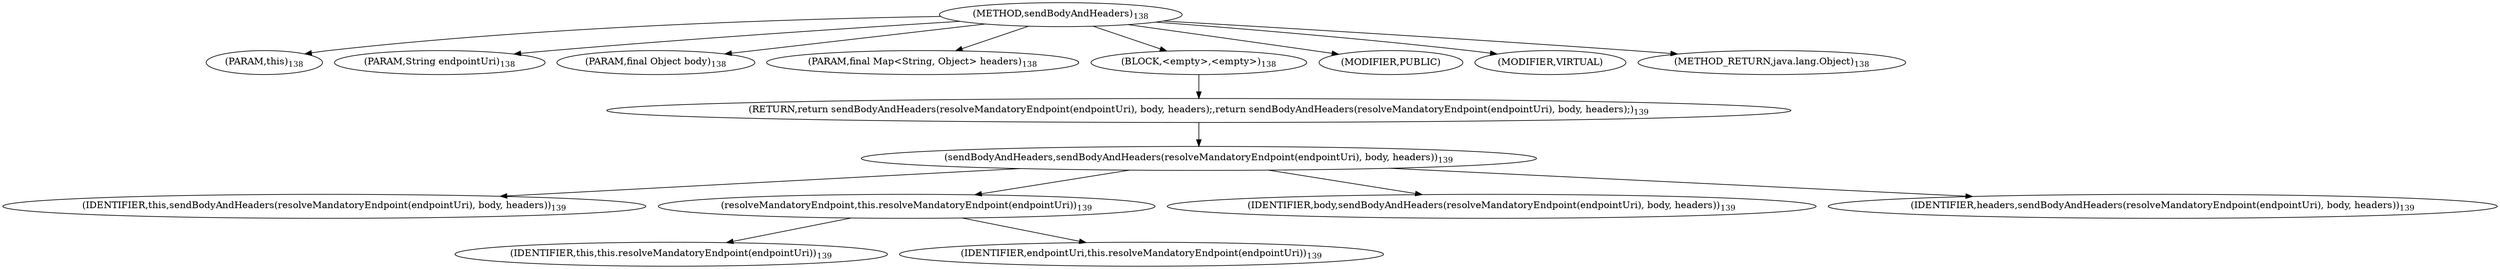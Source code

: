 digraph "sendBodyAndHeaders" {  
"483" [label = <(METHOD,sendBodyAndHeaders)<SUB>138</SUB>> ]
"50" [label = <(PARAM,this)<SUB>138</SUB>> ]
"484" [label = <(PARAM,String endpointUri)<SUB>138</SUB>> ]
"485" [label = <(PARAM,final Object body)<SUB>138</SUB>> ]
"486" [label = <(PARAM,final Map&lt;String, Object&gt; headers)<SUB>138</SUB>> ]
"487" [label = <(BLOCK,&lt;empty&gt;,&lt;empty&gt;)<SUB>138</SUB>> ]
"488" [label = <(RETURN,return sendBodyAndHeaders(resolveMandatoryEndpoint(endpointUri), body, headers);,return sendBodyAndHeaders(resolveMandatoryEndpoint(endpointUri), body, headers);)<SUB>139</SUB>> ]
"489" [label = <(sendBodyAndHeaders,sendBodyAndHeaders(resolveMandatoryEndpoint(endpointUri), body, headers))<SUB>139</SUB>> ]
"51" [label = <(IDENTIFIER,this,sendBodyAndHeaders(resolveMandatoryEndpoint(endpointUri), body, headers))<SUB>139</SUB>> ]
"490" [label = <(resolveMandatoryEndpoint,this.resolveMandatoryEndpoint(endpointUri))<SUB>139</SUB>> ]
"49" [label = <(IDENTIFIER,this,this.resolveMandatoryEndpoint(endpointUri))<SUB>139</SUB>> ]
"491" [label = <(IDENTIFIER,endpointUri,this.resolveMandatoryEndpoint(endpointUri))<SUB>139</SUB>> ]
"492" [label = <(IDENTIFIER,body,sendBodyAndHeaders(resolveMandatoryEndpoint(endpointUri), body, headers))<SUB>139</SUB>> ]
"493" [label = <(IDENTIFIER,headers,sendBodyAndHeaders(resolveMandatoryEndpoint(endpointUri), body, headers))<SUB>139</SUB>> ]
"494" [label = <(MODIFIER,PUBLIC)> ]
"495" [label = <(MODIFIER,VIRTUAL)> ]
"496" [label = <(METHOD_RETURN,java.lang.Object)<SUB>138</SUB>> ]
  "483" -> "50" 
  "483" -> "484" 
  "483" -> "485" 
  "483" -> "486" 
  "483" -> "487" 
  "483" -> "494" 
  "483" -> "495" 
  "483" -> "496" 
  "487" -> "488" 
  "488" -> "489" 
  "489" -> "51" 
  "489" -> "490" 
  "489" -> "492" 
  "489" -> "493" 
  "490" -> "49" 
  "490" -> "491" 
}
